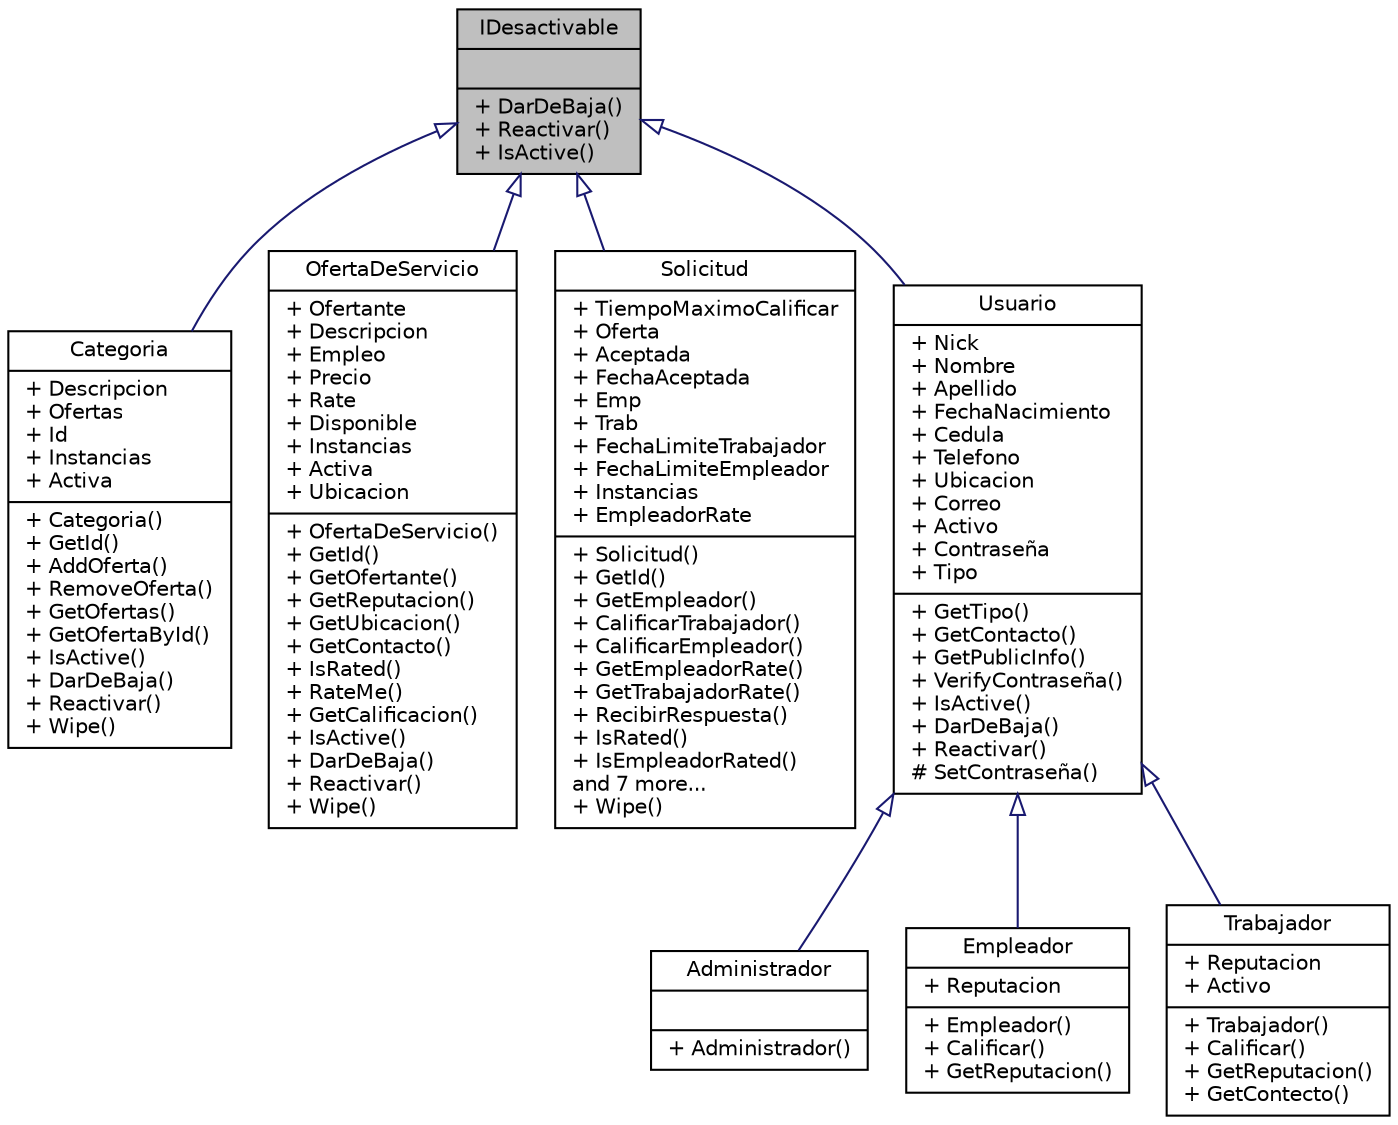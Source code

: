 digraph "IDesactivable"
{
 // INTERACTIVE_SVG=YES
 // LATEX_PDF_SIZE
  edge [fontname="Helvetica",fontsize="10",labelfontname="Helvetica",labelfontsize="10"];
  node [fontname="Helvetica",fontsize="10",shape=record];
  Node1 [label="{IDesactivable\n||+ DarDeBaja()\l+ Reactivar()\l+ IsActive()\l}",height=0.2,width=0.4,color="black", fillcolor="grey75", style="filled", fontcolor="black",tooltip="Interfaz para el manejo de actividad de un usuario, una categoría, etc."];
  Node1 -> Node2 [dir="back",color="midnightblue",fontsize="10",style="solid",arrowtail="onormal",fontname="Helvetica"];
  Node2 [label="{Categoria\n|+ Descripcion\l+ Ofertas\l+ Id\l+ Instancias\l+ Activa\l|+ Categoria()\l+ GetId()\l+ AddOferta()\l+ RemoveOferta()\l+ GetOfertas()\l+ GetOfertaById()\l+ IsActive()\l+ DarDeBaja()\l+ Reactivar()\l+ Wipe()\l}",height=0.2,width=0.4,color="black", fillcolor="white", style="filled",URL="$classCategoria.html",tooltip="Clase para conocer y agregar categorias de ofertas de servicio."];
  Node1 -> Node3 [dir="back",color="midnightblue",fontsize="10",style="solid",arrowtail="onormal",fontname="Helvetica"];
  Node3 [label="{OfertaDeServicio\n|+ Ofertante\l+ Descripcion\l+ Empleo\l+ Precio\l+ Rate\l+ Disponible\l+ Instancias\l+ Activa\l+ Ubicacion\l|+ OfertaDeServicio()\l+ GetId()\l+ GetOfertante()\l+ GetReputacion()\l+ GetUbicacion()\l+ GetContacto()\l+ IsRated()\l+ RateMe()\l+ GetCalificacion()\l+ IsActive()\l+ DarDeBaja()\l+ Reactivar()\l+ Wipe()\l}",height=0.2,width=0.4,color="black", fillcolor="white", style="filled",URL="$classOfertaDeServicio.html",tooltip="Clase que representa una oferta de servicio"];
  Node1 -> Node4 [dir="back",color="midnightblue",fontsize="10",style="solid",arrowtail="onormal",fontname="Helvetica"];
  Node4 [label="{Solicitud\n|+ TiempoMaximoCalificar\l+ Oferta\l+ Aceptada\l+ FechaAceptada\l+ Emp\l+ Trab\l+ FechaLimiteTrabajador\l+ FechaLimiteEmpleador\l+ Instancias\l+ EmpleadorRate\l|+ Solicitud()\l+ GetId()\l+ GetEmpleador()\l+ CalificarTrabajador()\l+ CalificarEmpleador()\l+ GetEmpleadorRate()\l+ GetTrabajadorRate()\l+ RecibirRespuesta()\l+ IsRated()\l+ IsEmpleadorRated()\land 7 more...\l+ Wipe()\l}",height=0.2,width=0.4,color="black", fillcolor="white", style="filled",URL="$classSolicitud.html",tooltip="Clase Solicitud para iniciar una OfertaDeServicio."];
  Node1 -> Node5 [dir="back",color="midnightblue",fontsize="10",style="solid",arrowtail="onormal",fontname="Helvetica"];
  Node5 [label="{Usuario\n|+ Nick\l+ Nombre\l+ Apellido\l+ FechaNacimiento\l+ Cedula\l+ Telefono\l+ Ubicacion\l+ Correo\l+ Activo\l+ Contraseña\l+ Tipo\l|+ GetTipo()\l+ GetContacto()\l+ GetPublicInfo()\l+ VerifyContraseña()\l+ IsActive()\l+ DarDeBaja()\l+ Reactivar()\l# SetContraseña()\l}",height=0.2,width=0.4,color="black", fillcolor="white", style="filled",URL="$classUsuario.html",tooltip="Clase abstracta Usuario para que luego hereden Administrador, Trabajador y Empleador."];
  Node5 -> Node6 [dir="back",color="midnightblue",fontsize="10",style="solid",arrowtail="onormal",fontname="Helvetica"];
  Node6 [label="{Administrador\n||+ Administrador()\l}",height=0.2,width=0.4,color="black", fillcolor="white", style="filled",URL="$classAdministrador.html",tooltip="Clase Administrador que hereda de Usuario."];
  Node5 -> Node7 [dir="back",color="midnightblue",fontsize="10",style="solid",arrowtail="onormal",fontname="Helvetica"];
  Node7 [label="{Empleador\n|+ Reputacion\l|+ Empleador()\l+ Calificar()\l+ GetReputacion()\l}",height=0.2,width=0.4,color="black", fillcolor="white", style="filled",URL="$classEmpleador.html",tooltip="Clase Empleador que hereda de Usuario."];
  Node5 -> Node8 [dir="back",color="midnightblue",fontsize="10",style="solid",arrowtail="onormal",fontname="Helvetica"];
  Node8 [label="{Trabajador\n|+ Reputacion\l+ Activo\l|+ Trabajador()\l+ Calificar()\l+ GetReputacion()\l+ GetContecto()\l}",height=0.2,width=0.4,color="black", fillcolor="white", style="filled",URL="$classTrabajador.html",tooltip="Clase que hereda de ."];
}
